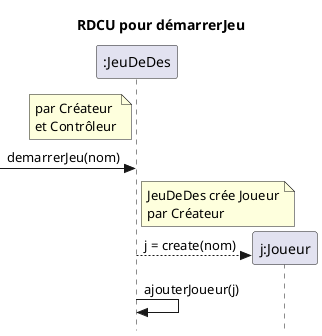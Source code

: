@startuml
skinparam style strictuml
title RDCU pour démarrerJeu
participant ":JeuDeDes" as c
note left of c : par Créateur\net Contrôleur 
->c : demarrerJeu(nom)
note right of c : JeuDeDes crée Joueur\npar Créateur
participant "j:Joueur" as j
create j
c-->j : j = create(nom)
c -> c : ajouterJoueur(j)
@enduml